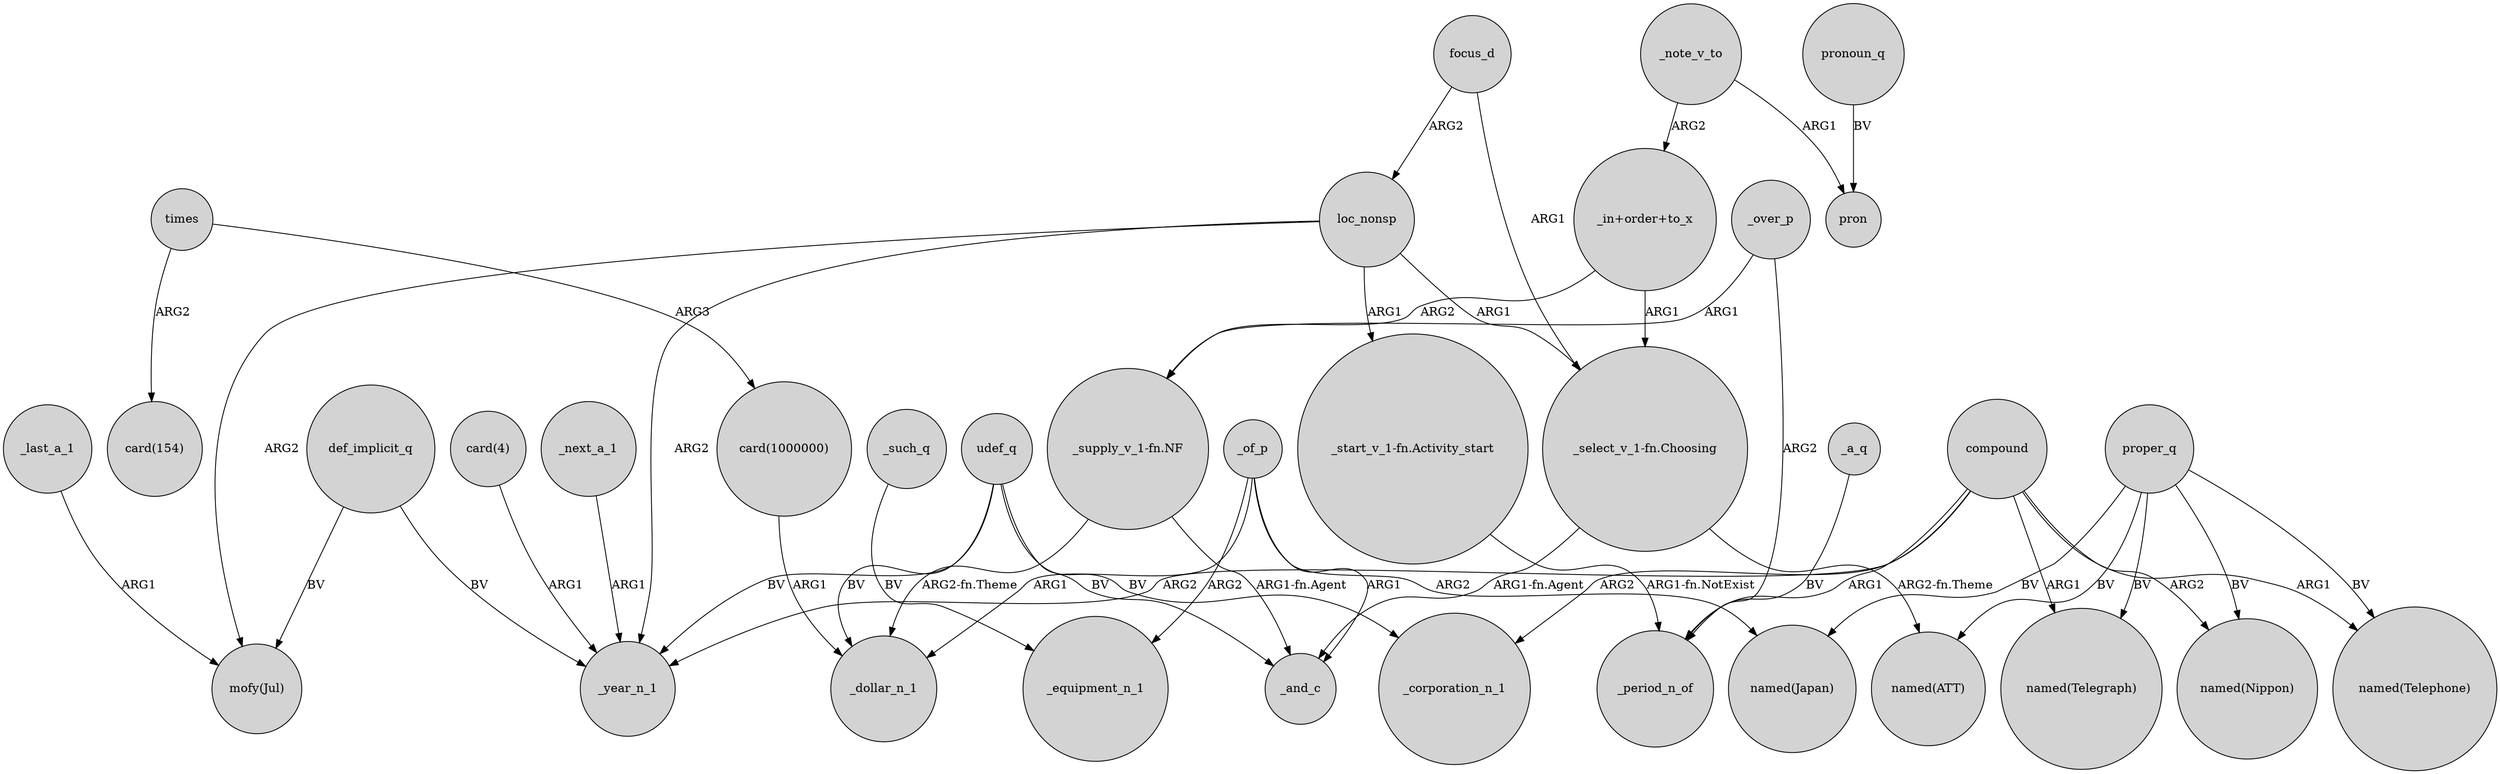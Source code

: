 digraph {
	node [shape=circle style=filled]
	loc_nonsp -> "mofy(Jul)" [label=ARG2]
	focus_d -> loc_nonsp [label=ARG2]
	"_supply_v_1-fn.NF" -> _and_c [label="ARG1-fn.Agent"]
	"card(1000000)" -> _dollar_n_1 [label=ARG1]
	_last_a_1 -> "mofy(Jul)" [label=ARG1]
	_of_p -> _equipment_n_1 [label=ARG2]
	_a_q -> _period_n_of [label=BV]
	def_implicit_q -> _year_n_1 [label=BV]
	def_implicit_q -> "mofy(Jul)" [label=BV]
	"_select_v_1-fn.Choosing" -> _and_c [label="ARG1-fn.Agent"]
	_of_p -> _dollar_n_1 [label=ARG1]
	_of_p -> "named(Japan)" [label=ARG2]
	compound -> _corporation_n_1 [label=ARG2]
	"card(4)" -> _year_n_1 [label=ARG1]
	_note_v_to -> pron [label=ARG1]
	compound -> "named(Telephone)" [label=ARG1]
	focus_d -> "_select_v_1-fn.Choosing" [label=ARG1]
	proper_q -> "named(Telegraph)" [label=BV]
	"_select_v_1-fn.Choosing" -> "named(ATT)" [label="ARG2-fn.Theme"]
	proper_q -> "named(ATT)" [label=BV]
	proper_q -> "named(Japan)" [label=BV]
	"_in+order+to_x" -> "_supply_v_1-fn.NF" [label=ARG2]
	_such_q -> _equipment_n_1 [label=BV]
	"_start_v_1-fn.Activity_start" -> _period_n_of [label="ARG1-fn.NotExist"]
	compound -> "named(Telegraph)" [label=ARG1]
	udef_q -> _corporation_n_1 [label=BV]
	pronoun_q -> pron [label=BV]
	loc_nonsp -> "_select_v_1-fn.Choosing" [label=ARG1]
	"_supply_v_1-fn.NF" -> _dollar_n_1 [label="ARG2-fn.Theme"]
	_over_p -> "_supply_v_1-fn.NF" [label=ARG1]
	loc_nonsp -> "_start_v_1-fn.Activity_start" [label=ARG1]
	times -> "card(1000000)" [label=ARG3]
	proper_q -> "named(Telephone)" [label=BV]
	compound -> _period_n_of [label=ARG1]
	_next_a_1 -> _year_n_1 [label=ARG1]
	_note_v_to -> "_in+order+to_x" [label=ARG2]
	loc_nonsp -> _year_n_1 [label=ARG2]
	_of_p -> _and_c [label=ARG1]
	compound -> _year_n_1 [label=ARG2]
	proper_q -> "named(Nippon)" [label=BV]
	udef_q -> _year_n_1 [label=BV]
	"_in+order+to_x" -> "_select_v_1-fn.Choosing" [label=ARG1]
	udef_q -> _and_c [label=BV]
	compound -> "named(Nippon)" [label=ARG2]
	_over_p -> _period_n_of [label=ARG2]
	times -> "card(154)" [label=ARG2]
	udef_q -> _dollar_n_1 [label=BV]
}
